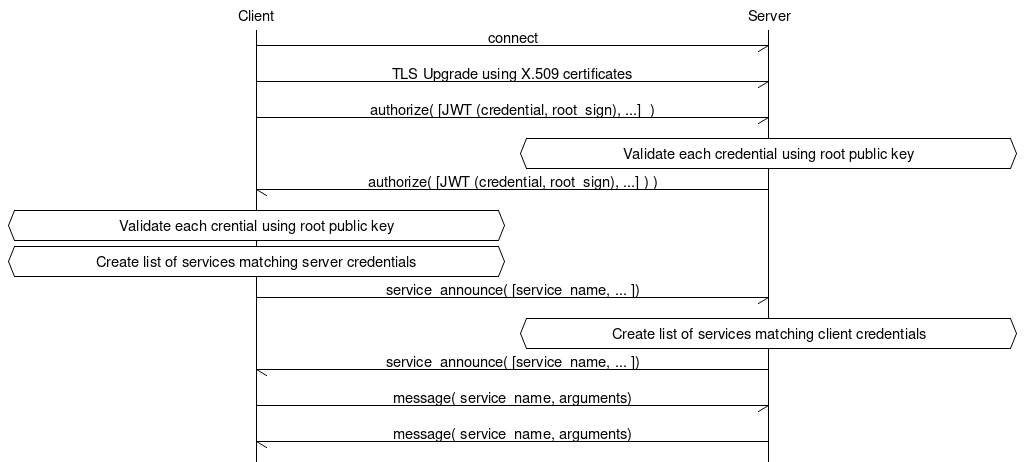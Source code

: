 #
#
# Sequence diagram description
#
# The sequence diagram description below is translated to
# a PNG image by mscgen (http://www.mcternan.me.uk/mscgen/)
# 
# Recompile updated diagrams to a png image with:
#  
#   mscgen -T png swm.msc
#

msc {
  width="1024";
  "Client",  "Server";
  "Client" -> "Server" [ label = "connect" ];  
  "Client" -> "Server" [ label = "TLS Upgrade using X.509 certificates" ];  
  "Client" -> "Server" [ label = "authorize( [JWT (credential, root_sign), ...]  )" ];
  "Server" abox "Server" [ label = "Validate each credential using root public key" ] ;
  "Client" <- "Server" [ label = "authorize( [JWT (credential, root_sign), ...] ) )" ];
  "Client" abox "Client" [ label = "Validate each crential using root public key" ] ;

  "Client" abox "Client" [ label = "Create list of services matching server credentials" ] ;
  "Client" -> "Server" [ label = "service_announce( [service_name, ... ])" ];
  "Server" abox "Server" [ label = "Create list of services matching client credentials" ] ;
  "Client" <- "Server" [ label = "service_announce( [service_name, ... ])" ];

  "Client" -> "Server" [ label = "message( service_name, arguments)" ];

  "Server" -> "Client" [ label = "message( service_name, arguments)" ];
}

